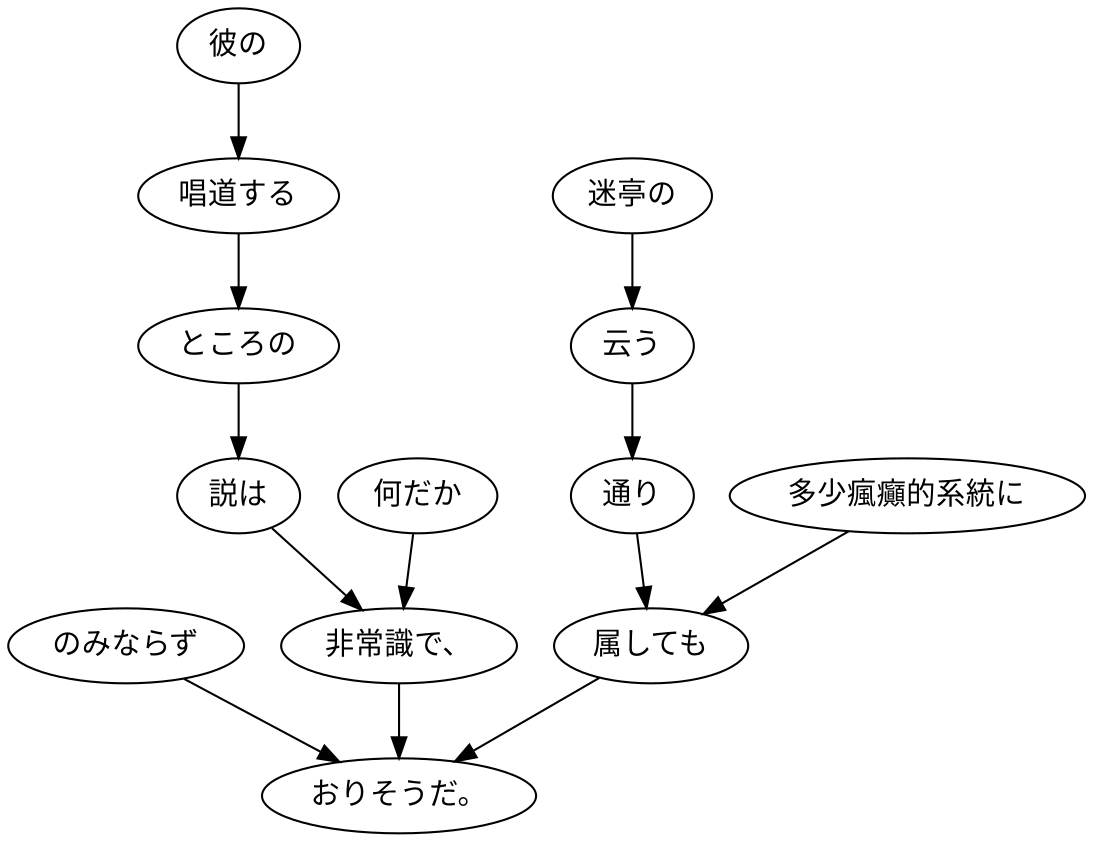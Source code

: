 digraph graph6320 {
	node0 [label="のみならず"];
	node1 [label="彼の"];
	node2 [label="唱道する"];
	node3 [label="ところの"];
	node4 [label="説は"];
	node5 [label="何だか"];
	node6 [label="非常識で、"];
	node7 [label="迷亭の"];
	node8 [label="云う"];
	node9 [label="通り"];
	node10 [label="多少瘋癲的系統に"];
	node11 [label="属しても"];
	node12 [label="おりそうだ。"];
	node0 -> node12;
	node1 -> node2;
	node2 -> node3;
	node3 -> node4;
	node4 -> node6;
	node5 -> node6;
	node6 -> node12;
	node7 -> node8;
	node8 -> node9;
	node9 -> node11;
	node10 -> node11;
	node11 -> node12;
}
